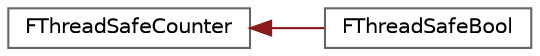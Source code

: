digraph "Graphical Class Hierarchy"
{
 // INTERACTIVE_SVG=YES
 // LATEX_PDF_SIZE
  bgcolor="transparent";
  edge [fontname=Helvetica,fontsize=10,labelfontname=Helvetica,labelfontsize=10];
  node [fontname=Helvetica,fontsize=10,shape=box,height=0.2,width=0.4];
  rankdir="LR";
  Node0 [id="Node000000",label="FThreadSafeCounter",height=0.2,width=0.4,color="grey40", fillcolor="white", style="filled",URL="$df/dae/classFThreadSafeCounter.html",tooltip="Thread safe counter."];
  Node0 -> Node1 [id="edge5170_Node000000_Node000001",dir="back",color="firebrick4",style="solid",tooltip=" "];
  Node1 [id="Node000001",label="FThreadSafeBool",height=0.2,width=0.4,color="grey40", fillcolor="white", style="filled",URL="$d4/da4/classFThreadSafeBool.html",tooltip="Thread safe bool, wraps FThreadSafeCounter."];
}
